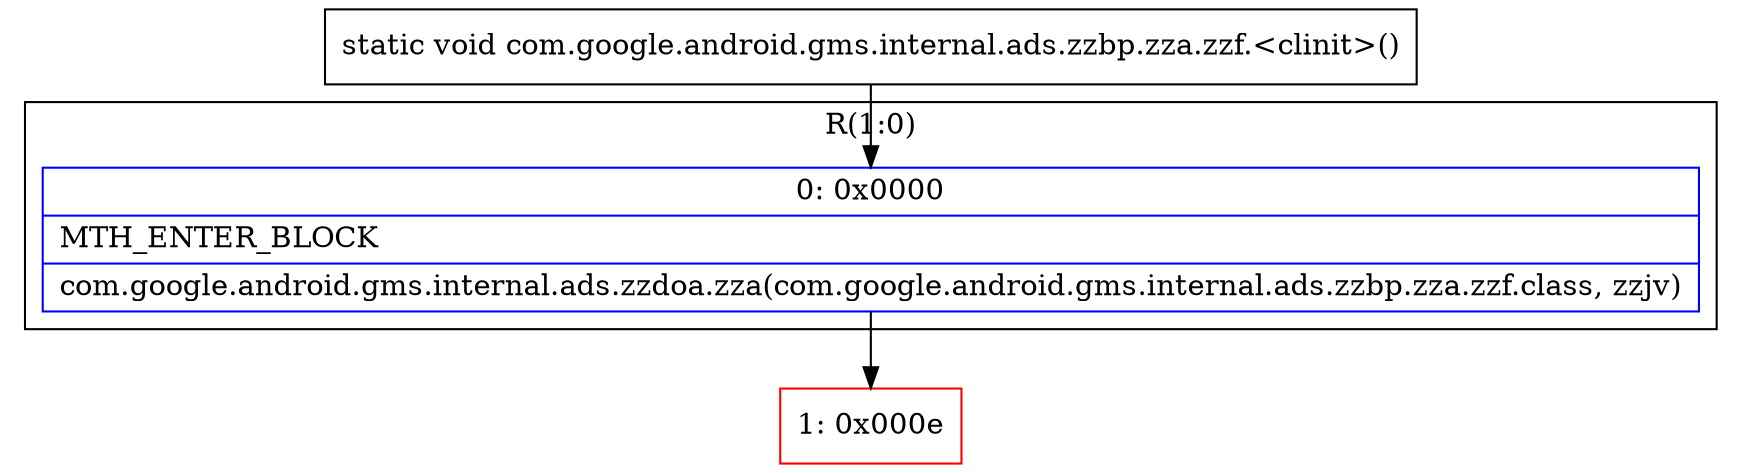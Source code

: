 digraph "CFG forcom.google.android.gms.internal.ads.zzbp.zza.zzf.\<clinit\>()V" {
subgraph cluster_Region_1128296312 {
label = "R(1:0)";
node [shape=record,color=blue];
Node_0 [shape=record,label="{0\:\ 0x0000|MTH_ENTER_BLOCK\l|com.google.android.gms.internal.ads.zzdoa.zza(com.google.android.gms.internal.ads.zzbp.zza.zzf.class, zzjv)\l}"];
}
Node_1 [shape=record,color=red,label="{1\:\ 0x000e}"];
MethodNode[shape=record,label="{static void com.google.android.gms.internal.ads.zzbp.zza.zzf.\<clinit\>() }"];
MethodNode -> Node_0;
Node_0 -> Node_1;
}


